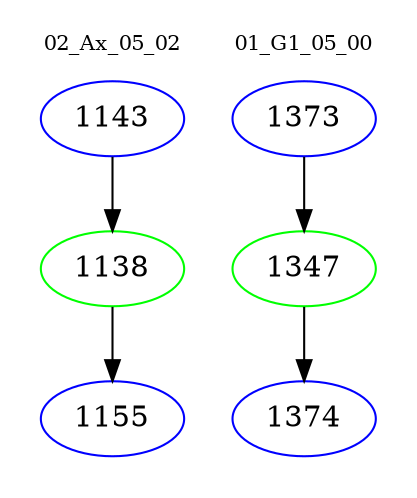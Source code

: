 digraph{
subgraph cluster_0 {
color = white
label = "02_Ax_05_02";
fontsize=10;
T0_1143 [label="1143", color="blue"]
T0_1143 -> T0_1138 [color="black"]
T0_1138 [label="1138", color="green"]
T0_1138 -> T0_1155 [color="black"]
T0_1155 [label="1155", color="blue"]
}
subgraph cluster_1 {
color = white
label = "01_G1_05_00";
fontsize=10;
T1_1373 [label="1373", color="blue"]
T1_1373 -> T1_1347 [color="black"]
T1_1347 [label="1347", color="green"]
T1_1347 -> T1_1374 [color="black"]
T1_1374 [label="1374", color="blue"]
}
}
